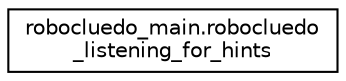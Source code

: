 digraph "Graphical Class Hierarchy"
{
 // LATEX_PDF_SIZE
  edge [fontname="Helvetica",fontsize="10",labelfontname="Helvetica",labelfontsize="10"];
  node [fontname="Helvetica",fontsize="10",shape=record];
  rankdir="LR";
  Node0 [label="robocluedo_main.robocluedo\l_listening_for_hints",height=0.2,width=0.4,color="black", fillcolor="white", style="filled",URL="$a00207.html",tooltip="implementation of the state listening_for_hints."];
}
